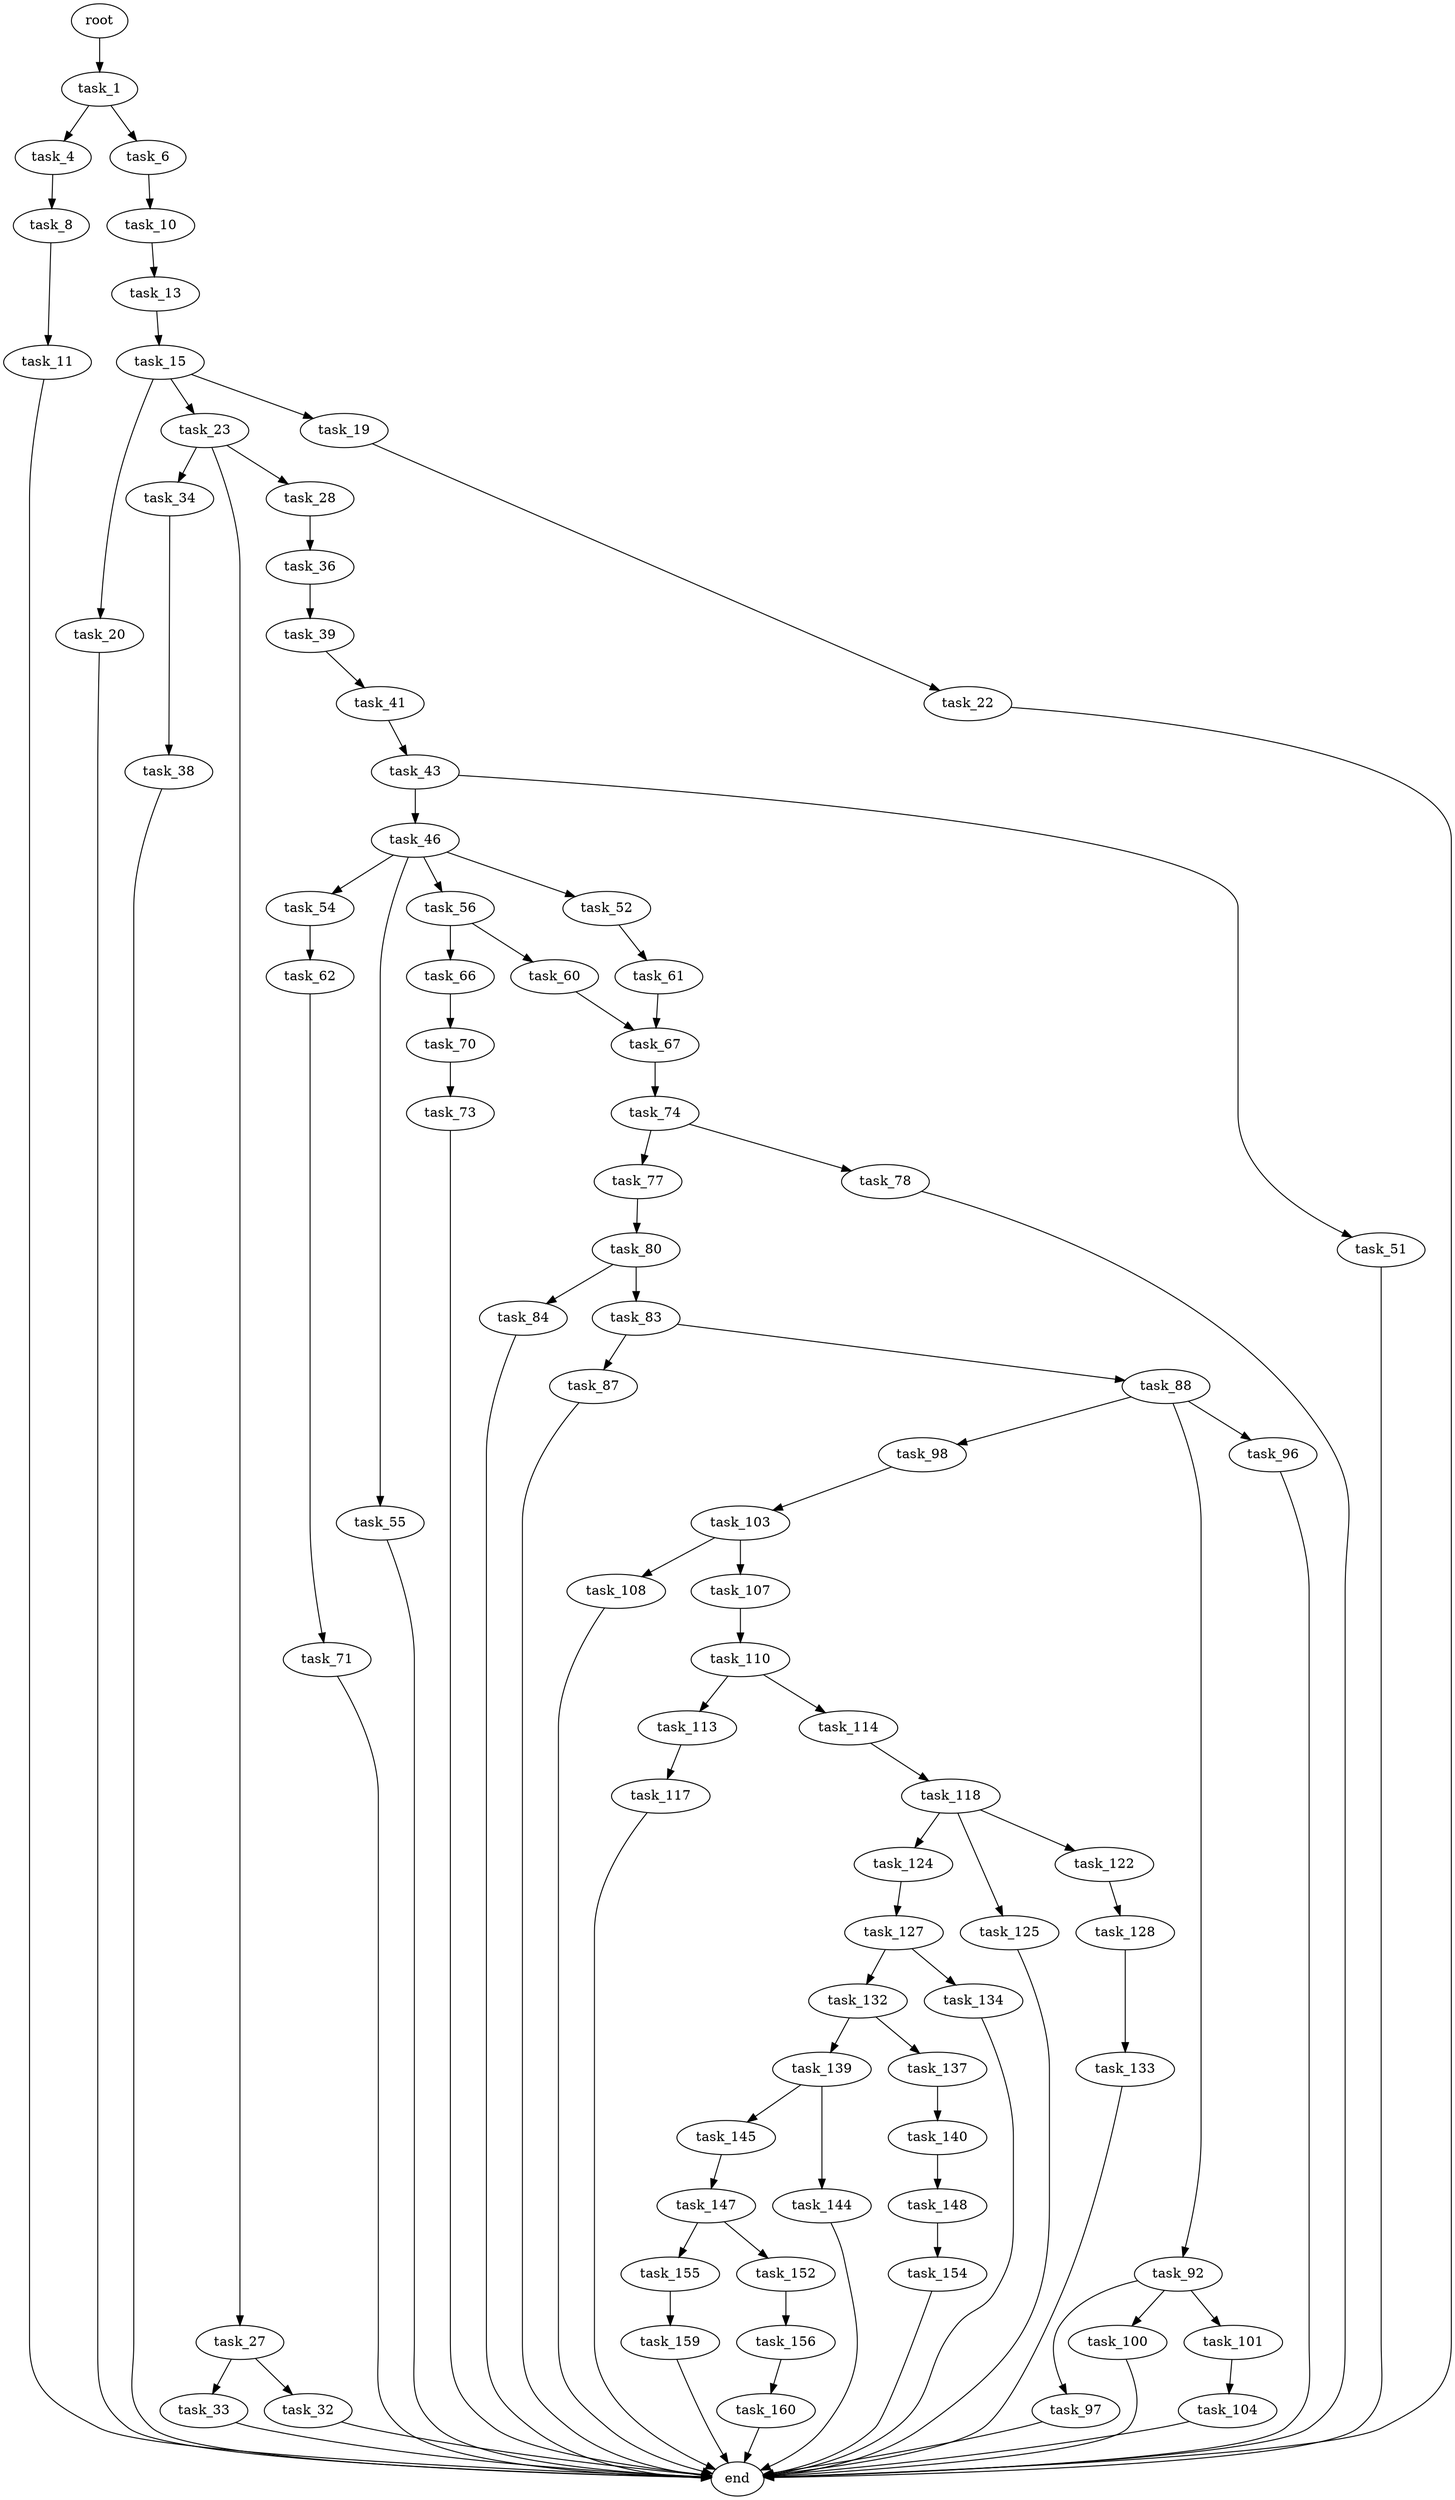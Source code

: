 digraph G {
  root [size="0.000000"];
  task_1 [size="12495662079.000000"];
  task_4 [size="549755813888.000000"];
  task_6 [size="6763653054.000000"];
  task_8 [size="434132156429.000000"];
  task_10 [size="3987661715.000000"];
  task_11 [size="579850222602.000000"];
  task_13 [size="549755813888.000000"];
  task_15 [size="656471742523.000000"];
  task_19 [size="207244980922.000000"];
  task_20 [size="92860002588.000000"];
  task_22 [size="28991029248.000000"];
  task_23 [size="489780880365.000000"];
  task_27 [size="487573574766.000000"];
  task_28 [size="8589934592.000000"];
  task_32 [size="28991029248.000000"];
  task_33 [size="13056241685.000000"];
  task_34 [size="14690662986.000000"];
  task_36 [size="11429743628.000000"];
  task_38 [size="182657009109.000000"];
  task_39 [size="36917984757.000000"];
  task_41 [size="284423930894.000000"];
  task_43 [size="1206551991207.000000"];
  task_46 [size="3461747594.000000"];
  task_51 [size="5548216124.000000"];
  task_52 [size="231928233984.000000"];
  task_54 [size="8589934592.000000"];
  task_55 [size="8589934592.000000"];
  task_56 [size="134217728000.000000"];
  task_60 [size="11045742879.000000"];
  task_61 [size="231928233984.000000"];
  task_62 [size="45937591736.000000"];
  task_66 [size="39483435041.000000"];
  task_67 [size="9465686473.000000"];
  task_70 [size="368293445632.000000"];
  task_71 [size="222785991282.000000"];
  task_73 [size="231928233984.000000"];
  task_74 [size="28991029248.000000"];
  task_77 [size="28991029248.000000"];
  task_78 [size="102380589435.000000"];
  task_80 [size="4262377195.000000"];
  task_83 [size="99627168444.000000"];
  task_84 [size="6510434874.000000"];
  task_87 [size="368293445632.000000"];
  task_88 [size="7412838737.000000"];
  task_92 [size="1669028502.000000"];
  task_96 [size="13377818288.000000"];
  task_97 [size="368293445632.000000"];
  task_98 [size="3932585464.000000"];
  task_100 [size="309325910414.000000"];
  task_101 [size="51389499370.000000"];
  task_103 [size="869542913413.000000"];
  task_104 [size="659839620405.000000"];
  task_107 [size="90601608435.000000"];
  task_108 [size="28991029248.000000"];
  task_110 [size="1073741824000.000000"];
  task_113 [size="664911375130.000000"];
  task_114 [size="475750168062.000000"];
  task_117 [size="28991029248.000000"];
  task_118 [size="867698772100.000000"];
  task_122 [size="183494529724.000000"];
  task_124 [size="549755813888.000000"];
  task_125 [size="782757789696.000000"];
  task_127 [size="231928233984.000000"];
  task_128 [size="40622885559.000000"];
  task_132 [size="28087903993.000000"];
  task_133 [size="20088055239.000000"];
  task_134 [size="271275335811.000000"];
  task_137 [size="8589934592.000000"];
  task_139 [size="28991029248.000000"];
  task_140 [size="199466828707.000000"];
  task_144 [size="17478393441.000000"];
  task_145 [size="38690489110.000000"];
  task_147 [size="6899672765.000000"];
  task_148 [size="151444198628.000000"];
  task_152 [size="5602222109.000000"];
  task_154 [size="17268230896.000000"];
  task_155 [size="134217728000.000000"];
  task_156 [size="28742207963.000000"];
  task_159 [size="454115123862.000000"];
  task_160 [size="782757789696.000000"];
  end [size="0.000000"];

  root -> task_1 [size="1.000000"];
  task_1 -> task_4 [size="301989888.000000"];
  task_1 -> task_6 [size="301989888.000000"];
  task_4 -> task_8 [size="536870912.000000"];
  task_6 -> task_10 [size="536870912.000000"];
  task_8 -> task_11 [size="301989888.000000"];
  task_10 -> task_13 [size="75497472.000000"];
  task_11 -> end [size="1.000000"];
  task_13 -> task_15 [size="536870912.000000"];
  task_15 -> task_19 [size="679477248.000000"];
  task_15 -> task_20 [size="679477248.000000"];
  task_15 -> task_23 [size="679477248.000000"];
  task_19 -> task_22 [size="536870912.000000"];
  task_20 -> end [size="1.000000"];
  task_22 -> end [size="1.000000"];
  task_23 -> task_27 [size="679477248.000000"];
  task_23 -> task_28 [size="679477248.000000"];
  task_23 -> task_34 [size="679477248.000000"];
  task_27 -> task_32 [size="411041792.000000"];
  task_27 -> task_33 [size="411041792.000000"];
  task_28 -> task_36 [size="33554432.000000"];
  task_32 -> end [size="1.000000"];
  task_33 -> end [size="1.000000"];
  task_34 -> task_38 [size="33554432.000000"];
  task_36 -> task_39 [size="411041792.000000"];
  task_38 -> end [size="1.000000"];
  task_39 -> task_41 [size="679477248.000000"];
  task_41 -> task_43 [size="209715200.000000"];
  task_43 -> task_46 [size="838860800.000000"];
  task_43 -> task_51 [size="838860800.000000"];
  task_46 -> task_52 [size="209715200.000000"];
  task_46 -> task_54 [size="209715200.000000"];
  task_46 -> task_55 [size="209715200.000000"];
  task_46 -> task_56 [size="209715200.000000"];
  task_51 -> end [size="1.000000"];
  task_52 -> task_61 [size="301989888.000000"];
  task_54 -> task_62 [size="33554432.000000"];
  task_55 -> end [size="1.000000"];
  task_56 -> task_60 [size="209715200.000000"];
  task_56 -> task_66 [size="209715200.000000"];
  task_60 -> task_67 [size="209715200.000000"];
  task_61 -> task_67 [size="301989888.000000"];
  task_62 -> task_71 [size="33554432.000000"];
  task_66 -> task_70 [size="679477248.000000"];
  task_67 -> task_74 [size="411041792.000000"];
  task_70 -> task_73 [size="411041792.000000"];
  task_71 -> end [size="1.000000"];
  task_73 -> end [size="1.000000"];
  task_74 -> task_77 [size="75497472.000000"];
  task_74 -> task_78 [size="75497472.000000"];
  task_77 -> task_80 [size="75497472.000000"];
  task_78 -> end [size="1.000000"];
  task_80 -> task_83 [size="134217728.000000"];
  task_80 -> task_84 [size="134217728.000000"];
  task_83 -> task_87 [size="209715200.000000"];
  task_83 -> task_88 [size="209715200.000000"];
  task_84 -> end [size="1.000000"];
  task_87 -> end [size="1.000000"];
  task_88 -> task_92 [size="134217728.000000"];
  task_88 -> task_96 [size="134217728.000000"];
  task_88 -> task_98 [size="134217728.000000"];
  task_92 -> task_97 [size="75497472.000000"];
  task_92 -> task_100 [size="75497472.000000"];
  task_92 -> task_101 [size="75497472.000000"];
  task_96 -> end [size="1.000000"];
  task_97 -> end [size="1.000000"];
  task_98 -> task_103 [size="75497472.000000"];
  task_100 -> end [size="1.000000"];
  task_101 -> task_104 [size="838860800.000000"];
  task_103 -> task_107 [size="679477248.000000"];
  task_103 -> task_108 [size="679477248.000000"];
  task_104 -> end [size="1.000000"];
  task_107 -> task_110 [size="134217728.000000"];
  task_108 -> end [size="1.000000"];
  task_110 -> task_113 [size="838860800.000000"];
  task_110 -> task_114 [size="838860800.000000"];
  task_113 -> task_117 [size="411041792.000000"];
  task_114 -> task_118 [size="301989888.000000"];
  task_117 -> end [size="1.000000"];
  task_118 -> task_122 [size="536870912.000000"];
  task_118 -> task_124 [size="536870912.000000"];
  task_118 -> task_125 [size="536870912.000000"];
  task_122 -> task_128 [size="134217728.000000"];
  task_124 -> task_127 [size="536870912.000000"];
  task_125 -> end [size="1.000000"];
  task_127 -> task_132 [size="301989888.000000"];
  task_127 -> task_134 [size="301989888.000000"];
  task_128 -> task_133 [size="679477248.000000"];
  task_132 -> task_137 [size="679477248.000000"];
  task_132 -> task_139 [size="679477248.000000"];
  task_133 -> end [size="1.000000"];
  task_134 -> end [size="1.000000"];
  task_137 -> task_140 [size="33554432.000000"];
  task_139 -> task_144 [size="75497472.000000"];
  task_139 -> task_145 [size="75497472.000000"];
  task_140 -> task_148 [size="209715200.000000"];
  task_144 -> end [size="1.000000"];
  task_145 -> task_147 [size="75497472.000000"];
  task_147 -> task_152 [size="209715200.000000"];
  task_147 -> task_155 [size="209715200.000000"];
  task_148 -> task_154 [size="301989888.000000"];
  task_152 -> task_156 [size="134217728.000000"];
  task_154 -> end [size="1.000000"];
  task_155 -> task_159 [size="209715200.000000"];
  task_156 -> task_160 [size="134217728.000000"];
  task_159 -> end [size="1.000000"];
  task_160 -> end [size="1.000000"];
}
